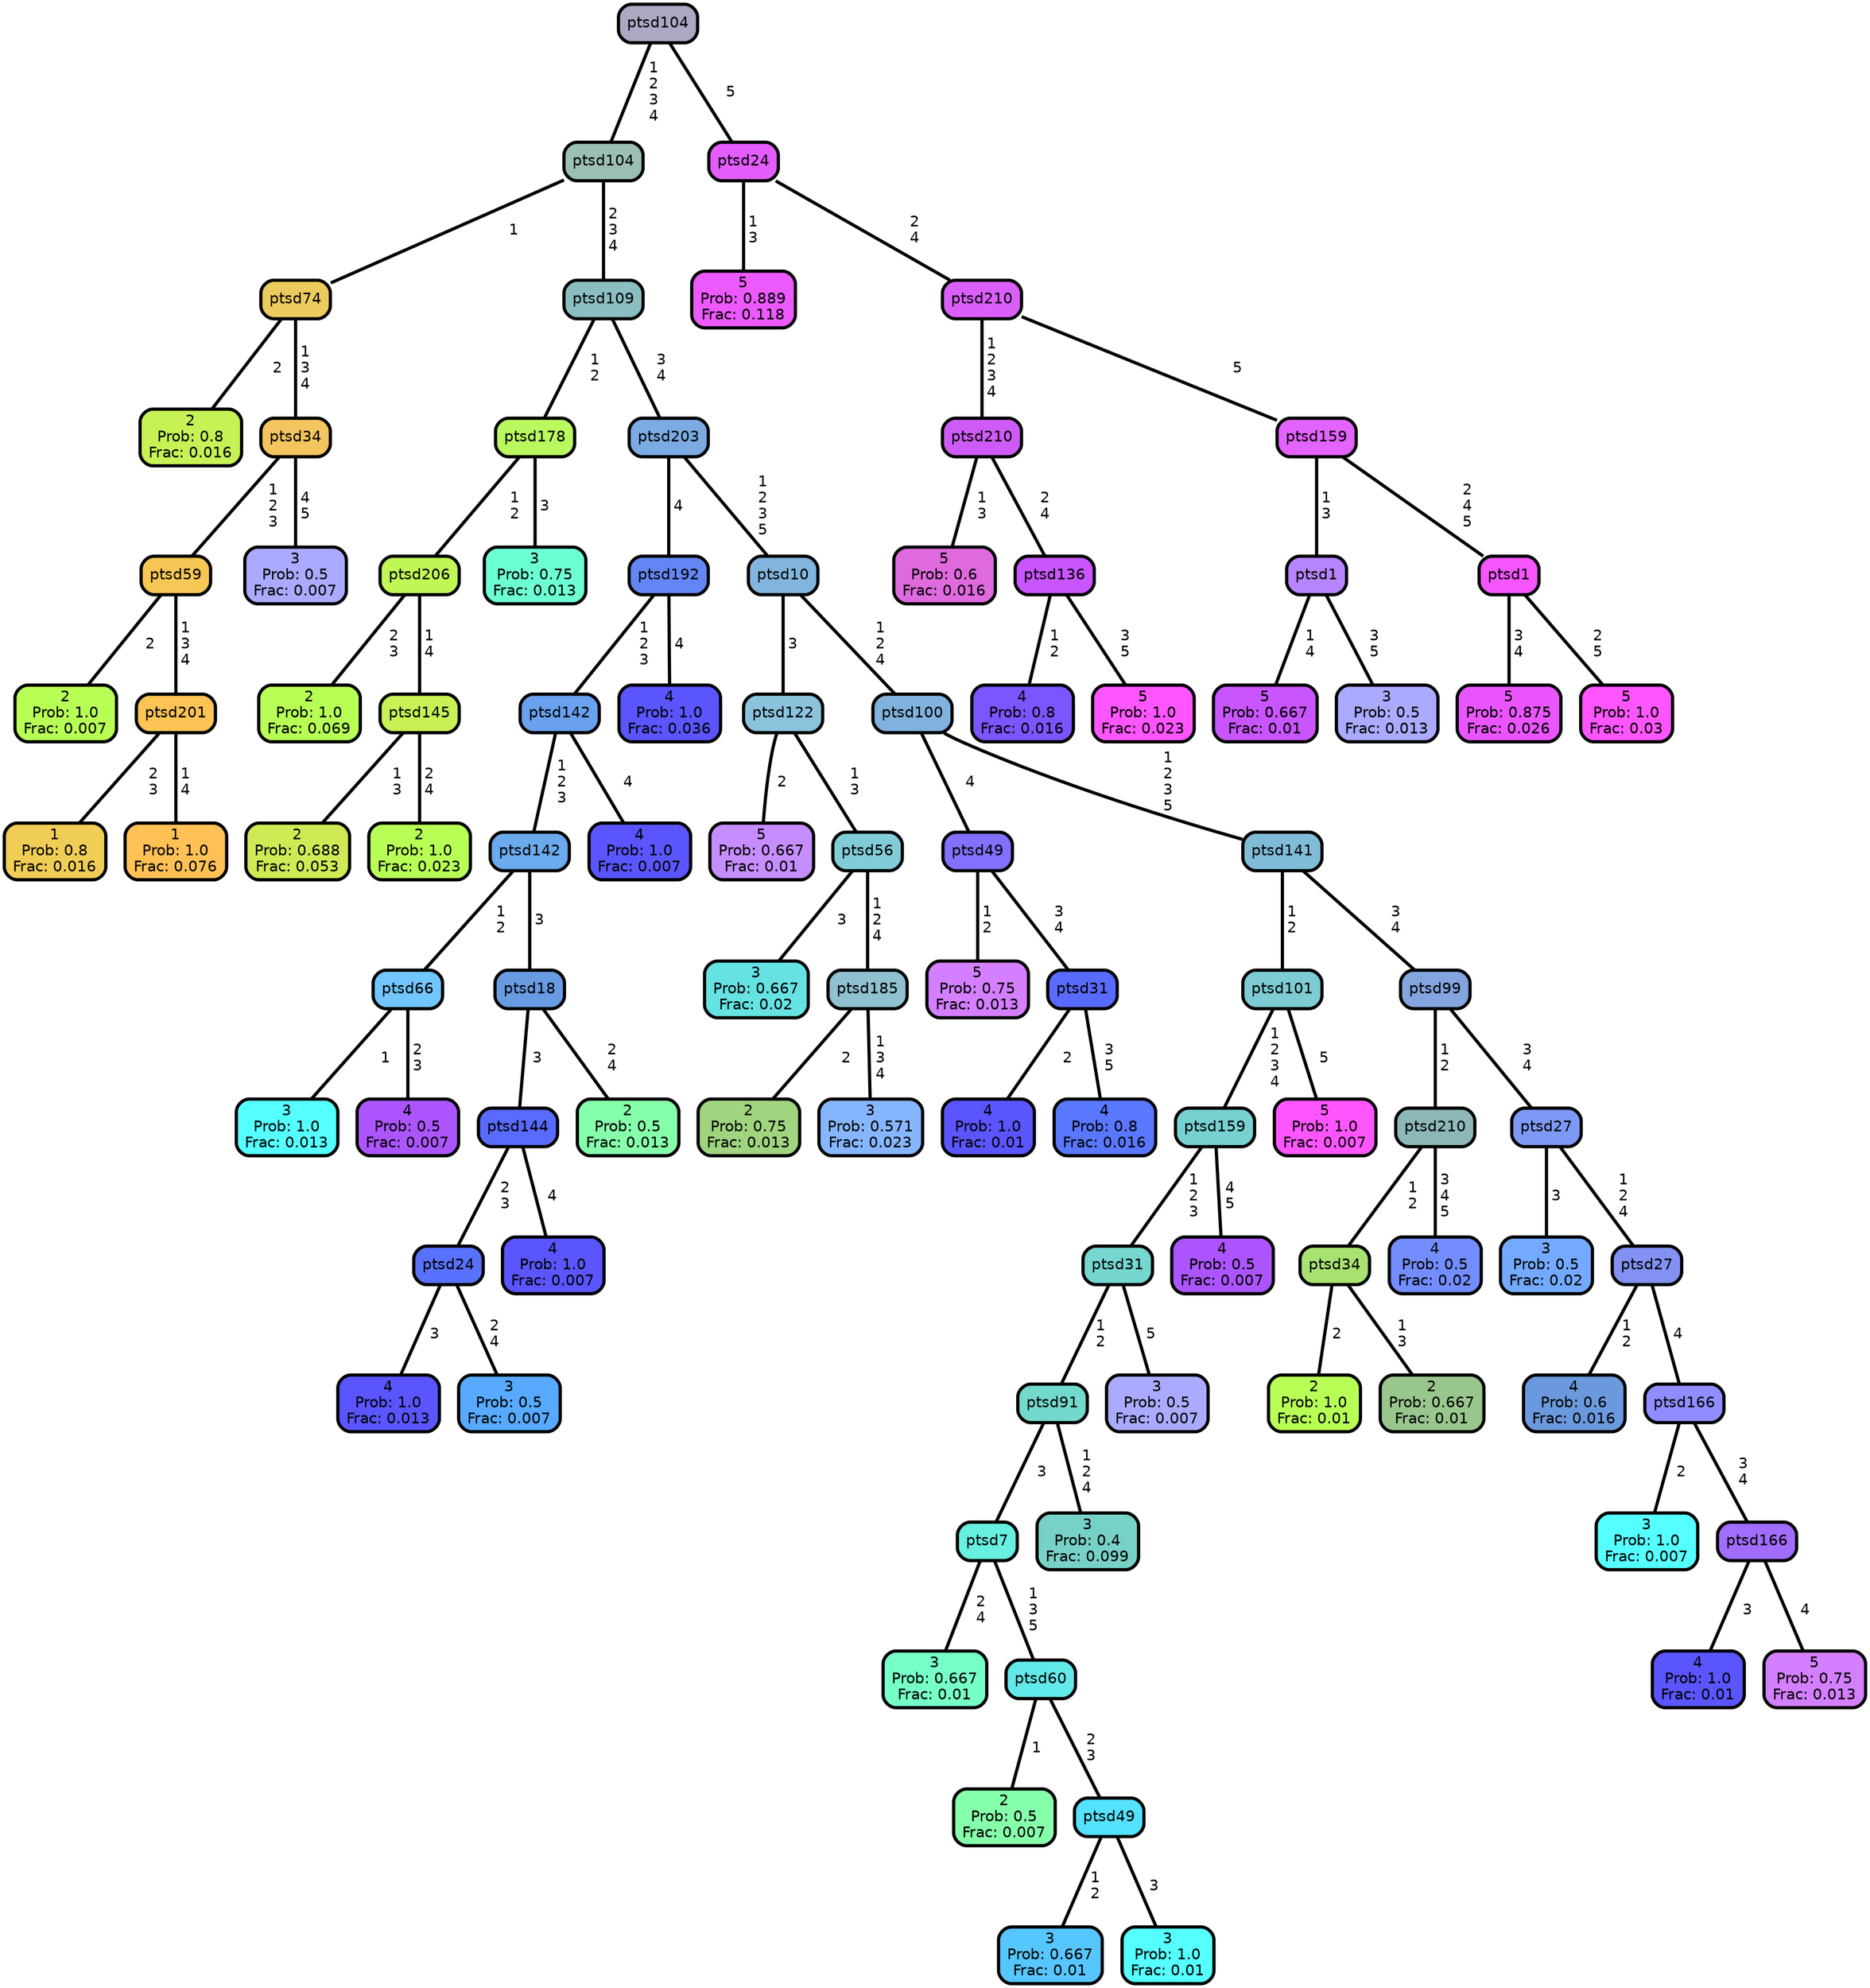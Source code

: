 graph Tree {
node [shape=box, style="filled, rounded",color="black",penwidth="3",fontcolor="black",                 fontname=helvetica] ;
graph [ranksep="0 equally", splines=straight,                 bgcolor=transparent, dpi=60] ;
edge [fontname=helvetica, color=black] ;
0 [label="2
Prob: 0.8
Frac: 0.016", fillcolor="#c6f255"] ;
1 [label="ptsd74",href=".//ptsd74.svg", fillcolor="#eccb5e"] ;
2 [label="2
Prob: 1.0
Frac: 0.007", fillcolor="#b8ff55"] ;
3 [label="ptsd59",href=".//ptsd59.svg", fillcolor="#f7c755"] ;
4 [label="1
Prob: 0.8
Frac: 0.016", fillcolor="#f0cd55"] ;
5 [label="ptsd201",href=".//ptsd201.svg", fillcolor="#fcc355"] ;
6 [label="1
Prob: 1.0
Frac: 0.076", fillcolor="#ffc155"] ;
7 [label="ptsd34",href=".//ptsd34.svg", fillcolor="#f3c55f"] ;
8 [label="3
Prob: 0.5
Frac: 0.007", fillcolor="#aaaaff"] ;
9 [label="ptsd104",href=".//ptsd104.svg", fillcolor="#9bc0b1"] ;
10 [label="2
Prob: 1.0
Frac: 0.069", fillcolor="#b8ff55"] ;
11 [label="ptsd206",href=".//ptsd206.svg", fillcolor="#c0f755"] ;
12 [label="2
Prob: 0.688
Frac: 0.053", fillcolor="#ceeb55"] ;
13 [label="ptsd145",href=".//ptsd145.svg", fillcolor="#c7f155"] ;
14 [label="2
Prob: 1.0
Frac: 0.023", fillcolor="#b8ff55"] ;
15 [label="ptsd178",href=".//ptsd178.svg", fillcolor="#b9f85f"] ;
16 [label="3
Prob: 0.75
Frac: 0.013", fillcolor="#6dffd4"] ;
17 [label="ptsd109",href=".//ptsd109.svg", fillcolor="#8bbec1"] ;
18 [label="3
Prob: 1.0
Frac: 0.013", fillcolor="#55ffff"] ;
19 [label="ptsd66",href=".//ptsd66.svg", fillcolor="#72c6ff"] ;
20 [label="4
Prob: 0.5
Frac: 0.007", fillcolor="#ac55ff"] ;
21 [label="ptsd142",href=".//ptsd142.svg", fillcolor="#6baaec"] ;
22 [label="4
Prob: 1.0
Frac: 0.013", fillcolor="#5a55ff"] ;
23 [label="ptsd24",href=".//ptsd24.svg", fillcolor="#5971ff"] ;
24 [label="3
Prob: 0.5
Frac: 0.007", fillcolor="#57aaff"] ;
25 [label="ptsd144",href=".//ptsd144.svg", fillcolor="#596aff"] ;
26 [label="4
Prob: 1.0
Frac: 0.007", fillcolor="#5a55ff"] ;
27 [label="ptsd18",href=".//ptsd18.svg", fillcolor="#689be2"] ;
28 [label="2
Prob: 0.5
Frac: 0.013", fillcolor="#86ffaa"] ;
29 [label="ptsd142",href=".//ptsd142.svg", fillcolor="#69a1ee"] ;
30 [label="4
Prob: 1.0
Frac: 0.007", fillcolor="#5a55ff"] ;
31 [label="ptsd192",href=".//ptsd192.svg", fillcolor="#6486f4"] ;
32 [label="4
Prob: 1.0
Frac: 0.036", fillcolor="#5a55ff"] ;
33 [label="ptsd203",href=".//ptsd203.svg", fillcolor="#7babe2"] ;
34 [label="5
Prob: 0.667
Frac: 0.01", fillcolor="#c68dff"] ;
35 [label="ptsd122",href=".//ptsd122.svg", fillcolor="#8bc3dd"] ;
36 [label="3
Prob: 0.667
Frac: 0.02", fillcolor="#66e2e2"] ;
37 [label="ptsd56",href=".//ptsd56.svg", fillcolor="#81cdd7"] ;
38 [label="2
Prob: 0.75
Frac: 0.013", fillcolor="#a0d47f"] ;
39 [label="ptsd185",href=".//ptsd185.svg", fillcolor="#8fc1d0"] ;
40 [label="3
Prob: 0.571
Frac: 0.023", fillcolor="#86b6ff"] ;
41 [label="ptsd10",href=".//ptsd10.svg", fillcolor="#82b5dd"] ;
42 [label="5
Prob: 0.75
Frac: 0.013", fillcolor="#d47fff"] ;
43 [label="ptsd49",href=".//ptsd49.svg", fillcolor="#8271ff"] ;
44 [label="4
Prob: 1.0
Frac: 0.01", fillcolor="#5a55ff"] ;
45 [label="ptsd31",href=".//ptsd31.svg", fillcolor="#596aff"] ;
46 [label="4
Prob: 0.8
Frac: 0.016", fillcolor="#5977ff"] ;
47 [label="ptsd100",href=".//ptsd100.svg", fillcolor="#80b2dd"] ;
48 [label="3
Prob: 0.667
Frac: 0.01", fillcolor="#76ffc6"] ;
49 [label="ptsd7",href=".//ptsd7.svg", fillcolor="#67efe0"] ;
50 [label="2
Prob: 0.5
Frac: 0.007", fillcolor="#86ffaa"] ;
51 [label="ptsd60",href=".//ptsd60.svg", fillcolor="#62e9e9"] ;
52 [label="3
Prob: 0.667
Frac: 0.01", fillcolor="#56c6ff"] ;
53 [label="ptsd49",href=".//ptsd49.svg", fillcolor="#55e2ff"] ;
54 [label="3
Prob: 1.0
Frac: 0.01", fillcolor="#55ffff"] ;
55 [label="ptsd91",href=".//ptsd91.svg", fillcolor="#73d9cd"] ;
56 [label="3
Prob: 0.4
Frac: 0.099", fillcolor="#77d1c6"] ;
57 [label="ptsd31",href=".//ptsd31.svg", fillcolor="#75d7cf"] ;
58 [label="3
Prob: 0.5
Frac: 0.007", fillcolor="#aaaaff"] ;
59 [label="ptsd159",href=".//ptsd159.svg", fillcolor="#78d1d1"] ;
60 [label="4
Prob: 0.5
Frac: 0.007", fillcolor="#ac55ff"] ;
61 [label="ptsd101",href=".//ptsd101.svg", fillcolor="#7dccd3"] ;
62 [label="5
Prob: 1.0
Frac: 0.007", fillcolor="#ff55ff"] ;
63 [label="ptsd141",href=".//ptsd141.svg", fillcolor="#80bcd8"] ;
64 [label="2
Prob: 1.0
Frac: 0.01", fillcolor="#b8ff55"] ;
65 [label="ptsd34",href=".//ptsd34.svg", fillcolor="#a8e271"] ;
66 [label="2
Prob: 0.667
Frac: 0.01", fillcolor="#98c68d"] ;
67 [label="ptsd210",href=".//ptsd210.svg", fillcolor="#8eb8b8"] ;
68 [label="4
Prob: 0.5
Frac: 0.02", fillcolor="#738dff"] ;
69 [label="ptsd99",href=".//ptsd99.svg", fillcolor="#84a4df"] ;
70 [label="3
Prob: 0.5
Frac: 0.02", fillcolor="#73aaff"] ;
71 [label="ptsd27",href=".//ptsd27.svg", fillcolor="#7d99f6"] ;
72 [label="4
Prob: 0.6
Frac: 0.016", fillcolor="#6b99dd"] ;
73 [label="ptsd27",href=".//ptsd27.svg", fillcolor="#8291f2"] ;
74 [label="3
Prob: 1.0
Frac: 0.007", fillcolor="#55ffff"] ;
75 [label="ptsd166",href=".//ptsd166.svg", fillcolor="#8f8dff"] ;
76 [label="4
Prob: 1.0
Frac: 0.01", fillcolor="#5a55ff"] ;
77 [label="ptsd166",href=".//ptsd166.svg", fillcolor="#a06dff"] ;
78 [label="5
Prob: 0.75
Frac: 0.013", fillcolor="#d47fff"] ;
79 [label="ptsd104",href=".//ptsd104.svg", fillcolor="#ada7c4"] ;
80 [label="5
Prob: 0.889
Frac: 0.118", fillcolor="#ec59ff"] ;
81 [label="ptsd24",href=".//ptsd24.svg", fillcolor="#e25dfc"] ;
82 [label="5
Prob: 0.6
Frac: 0.016", fillcolor="#de6add"] ;
83 [label="ptsd210",href=".//ptsd210.svg", fillcolor="#ce5bf5"] ;
84 [label="4
Prob: 0.8
Frac: 0.016", fillcolor="#7b55ff"] ;
85 [label="ptsd136",href=".//ptsd136.svg", fillcolor="#c855ff"] ;
86 [label="5
Prob: 1.0
Frac: 0.023", fillcolor="#ff55ff"] ;
87 [label="ptsd210",href=".//ptsd210.svg", fillcolor="#da5ffa"] ;
88 [label="5
Prob: 0.667
Frac: 0.01", fillcolor="#c855ff"] ;
89 [label="ptsd1",href=".//ptsd1.svg", fillcolor="#b685ff"] ;
90 [label="3
Prob: 0.5
Frac: 0.013", fillcolor="#aaaaff"] ;
91 [label="ptsd159",href=".//ptsd159.svg", fillcolor="#e363ff"] ;
92 [label="5
Prob: 0.875
Frac: 0.026", fillcolor="#ea55ff"] ;
93 [label="ptsd1",href=".//ptsd1.svg", fillcolor="#f555ff"] ;
94 [label="5
Prob: 1.0
Frac: 0.03", fillcolor="#ff55ff"] ;
1 -- 0 [label=" 2",penwidth=3] ;
1 -- 7 [label=" 1\n 3\n 4",penwidth=3] ;
3 -- 2 [label=" 2",penwidth=3] ;
3 -- 5 [label=" 1\n 3\n 4",penwidth=3] ;
5 -- 4 [label=" 2\n 3",penwidth=3] ;
5 -- 6 [label=" 1\n 4",penwidth=3] ;
7 -- 3 [label=" 1\n 2\n 3",penwidth=3] ;
7 -- 8 [label=" 4\n 5",penwidth=3] ;
9 -- 1 [label=" 1",penwidth=3] ;
9 -- 17 [label=" 2\n 3\n 4",penwidth=3] ;
11 -- 10 [label=" 2\n 3",penwidth=3] ;
11 -- 13 [label=" 1\n 4",penwidth=3] ;
13 -- 12 [label=" 1\n 3",penwidth=3] ;
13 -- 14 [label=" 2\n 4",penwidth=3] ;
15 -- 11 [label=" 1\n 2",penwidth=3] ;
15 -- 16 [label=" 3",penwidth=3] ;
17 -- 15 [label=" 1\n 2",penwidth=3] ;
17 -- 33 [label=" 3\n 4",penwidth=3] ;
19 -- 18 [label=" 1",penwidth=3] ;
19 -- 20 [label=" 2\n 3",penwidth=3] ;
21 -- 19 [label=" 1\n 2",penwidth=3] ;
21 -- 27 [label=" 3",penwidth=3] ;
23 -- 22 [label=" 3",penwidth=3] ;
23 -- 24 [label=" 2\n 4",penwidth=3] ;
25 -- 23 [label=" 2\n 3",penwidth=3] ;
25 -- 26 [label=" 4",penwidth=3] ;
27 -- 25 [label=" 3",penwidth=3] ;
27 -- 28 [label=" 2\n 4",penwidth=3] ;
29 -- 21 [label=" 1\n 2\n 3",penwidth=3] ;
29 -- 30 [label=" 4",penwidth=3] ;
31 -- 29 [label=" 1\n 2\n 3",penwidth=3] ;
31 -- 32 [label=" 4",penwidth=3] ;
33 -- 31 [label=" 4",penwidth=3] ;
33 -- 41 [label=" 1\n 2\n 3\n 5",penwidth=3] ;
35 -- 34 [label=" 2",penwidth=3] ;
35 -- 37 [label=" 1\n 3",penwidth=3] ;
37 -- 36 [label=" 3",penwidth=3] ;
37 -- 39 [label=" 1\n 2\n 4",penwidth=3] ;
39 -- 38 [label=" 2",penwidth=3] ;
39 -- 40 [label=" 1\n 3\n 4",penwidth=3] ;
41 -- 35 [label=" 3",penwidth=3] ;
41 -- 47 [label=" 1\n 2\n 4",penwidth=3] ;
43 -- 42 [label=" 1\n 2",penwidth=3] ;
43 -- 45 [label=" 3\n 4",penwidth=3] ;
45 -- 44 [label=" 2",penwidth=3] ;
45 -- 46 [label=" 3\n 5",penwidth=3] ;
47 -- 43 [label=" 4",penwidth=3] ;
47 -- 63 [label=" 1\n 2\n 3\n 5",penwidth=3] ;
49 -- 48 [label=" 2\n 4",penwidth=3] ;
49 -- 51 [label=" 1\n 3\n 5",penwidth=3] ;
51 -- 50 [label=" 1",penwidth=3] ;
51 -- 53 [label=" 2\n 3",penwidth=3] ;
53 -- 52 [label=" 1\n 2",penwidth=3] ;
53 -- 54 [label=" 3",penwidth=3] ;
55 -- 49 [label=" 3",penwidth=3] ;
55 -- 56 [label=" 1\n 2\n 4",penwidth=3] ;
57 -- 55 [label=" 1\n 2",penwidth=3] ;
57 -- 58 [label=" 5",penwidth=3] ;
59 -- 57 [label=" 1\n 2\n 3",penwidth=3] ;
59 -- 60 [label=" 4\n 5",penwidth=3] ;
61 -- 59 [label=" 1\n 2\n 3\n 4",penwidth=3] ;
61 -- 62 [label=" 5",penwidth=3] ;
63 -- 61 [label=" 1\n 2",penwidth=3] ;
63 -- 69 [label=" 3\n 4",penwidth=3] ;
65 -- 64 [label=" 2",penwidth=3] ;
65 -- 66 [label=" 1\n 3",penwidth=3] ;
67 -- 65 [label=" 1\n 2",penwidth=3] ;
67 -- 68 [label=" 3\n 4\n 5",penwidth=3] ;
69 -- 67 [label=" 1\n 2",penwidth=3] ;
69 -- 71 [label=" 3\n 4",penwidth=3] ;
71 -- 70 [label=" 3",penwidth=3] ;
71 -- 73 [label=" 1\n 2\n 4",penwidth=3] ;
73 -- 72 [label=" 1\n 2",penwidth=3] ;
73 -- 75 [label=" 4",penwidth=3] ;
75 -- 74 [label=" 2",penwidth=3] ;
75 -- 77 [label=" 3\n 4",penwidth=3] ;
77 -- 76 [label=" 3",penwidth=3] ;
77 -- 78 [label=" 4",penwidth=3] ;
79 -- 9 [label=" 1\n 2\n 3\n 4",penwidth=3] ;
79 -- 81 [label=" 5",penwidth=3] ;
81 -- 80 [label=" 1\n 3",penwidth=3] ;
81 -- 87 [label=" 2\n 4",penwidth=3] ;
83 -- 82 [label=" 1\n 3",penwidth=3] ;
83 -- 85 [label=" 2\n 4",penwidth=3] ;
85 -- 84 [label=" 1\n 2",penwidth=3] ;
85 -- 86 [label=" 3\n 5",penwidth=3] ;
87 -- 83 [label=" 1\n 2\n 3\n 4",penwidth=3] ;
87 -- 91 [label=" 5",penwidth=3] ;
89 -- 88 [label=" 1\n 4",penwidth=3] ;
89 -- 90 [label=" 3\n 5",penwidth=3] ;
91 -- 89 [label=" 1\n 3",penwidth=3] ;
91 -- 93 [label=" 2\n 4\n 5",penwidth=3] ;
93 -- 92 [label=" 3\n 4",penwidth=3] ;
93 -- 94 [label=" 2\n 5",penwidth=3] ;
{rank = same;}}